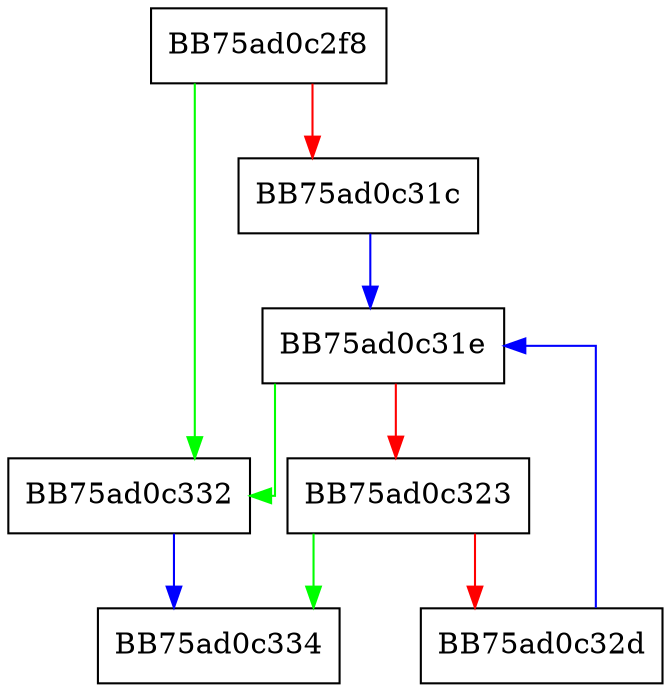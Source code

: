 digraph LoadAsciiString {
  node [shape="box"];
  graph [splines=ortho];
  BB75ad0c2f8 -> BB75ad0c332 [color="green"];
  BB75ad0c2f8 -> BB75ad0c31c [color="red"];
  BB75ad0c31c -> BB75ad0c31e [color="blue"];
  BB75ad0c31e -> BB75ad0c332 [color="green"];
  BB75ad0c31e -> BB75ad0c323 [color="red"];
  BB75ad0c323 -> BB75ad0c334 [color="green"];
  BB75ad0c323 -> BB75ad0c32d [color="red"];
  BB75ad0c32d -> BB75ad0c31e [color="blue"];
  BB75ad0c332 -> BB75ad0c334 [color="blue"];
}